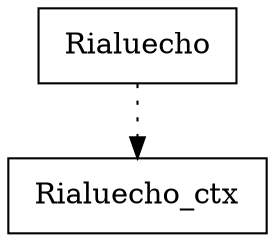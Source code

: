 digraph {
Rialuecho [ label=" Rialuecho " shape= box ]
Rialuecho_ctx [ label=" Rialuecho_ctx " shape= box ]

"Rialuecho" -> "Rialuecho_ctx" [style= dotted ]
}
